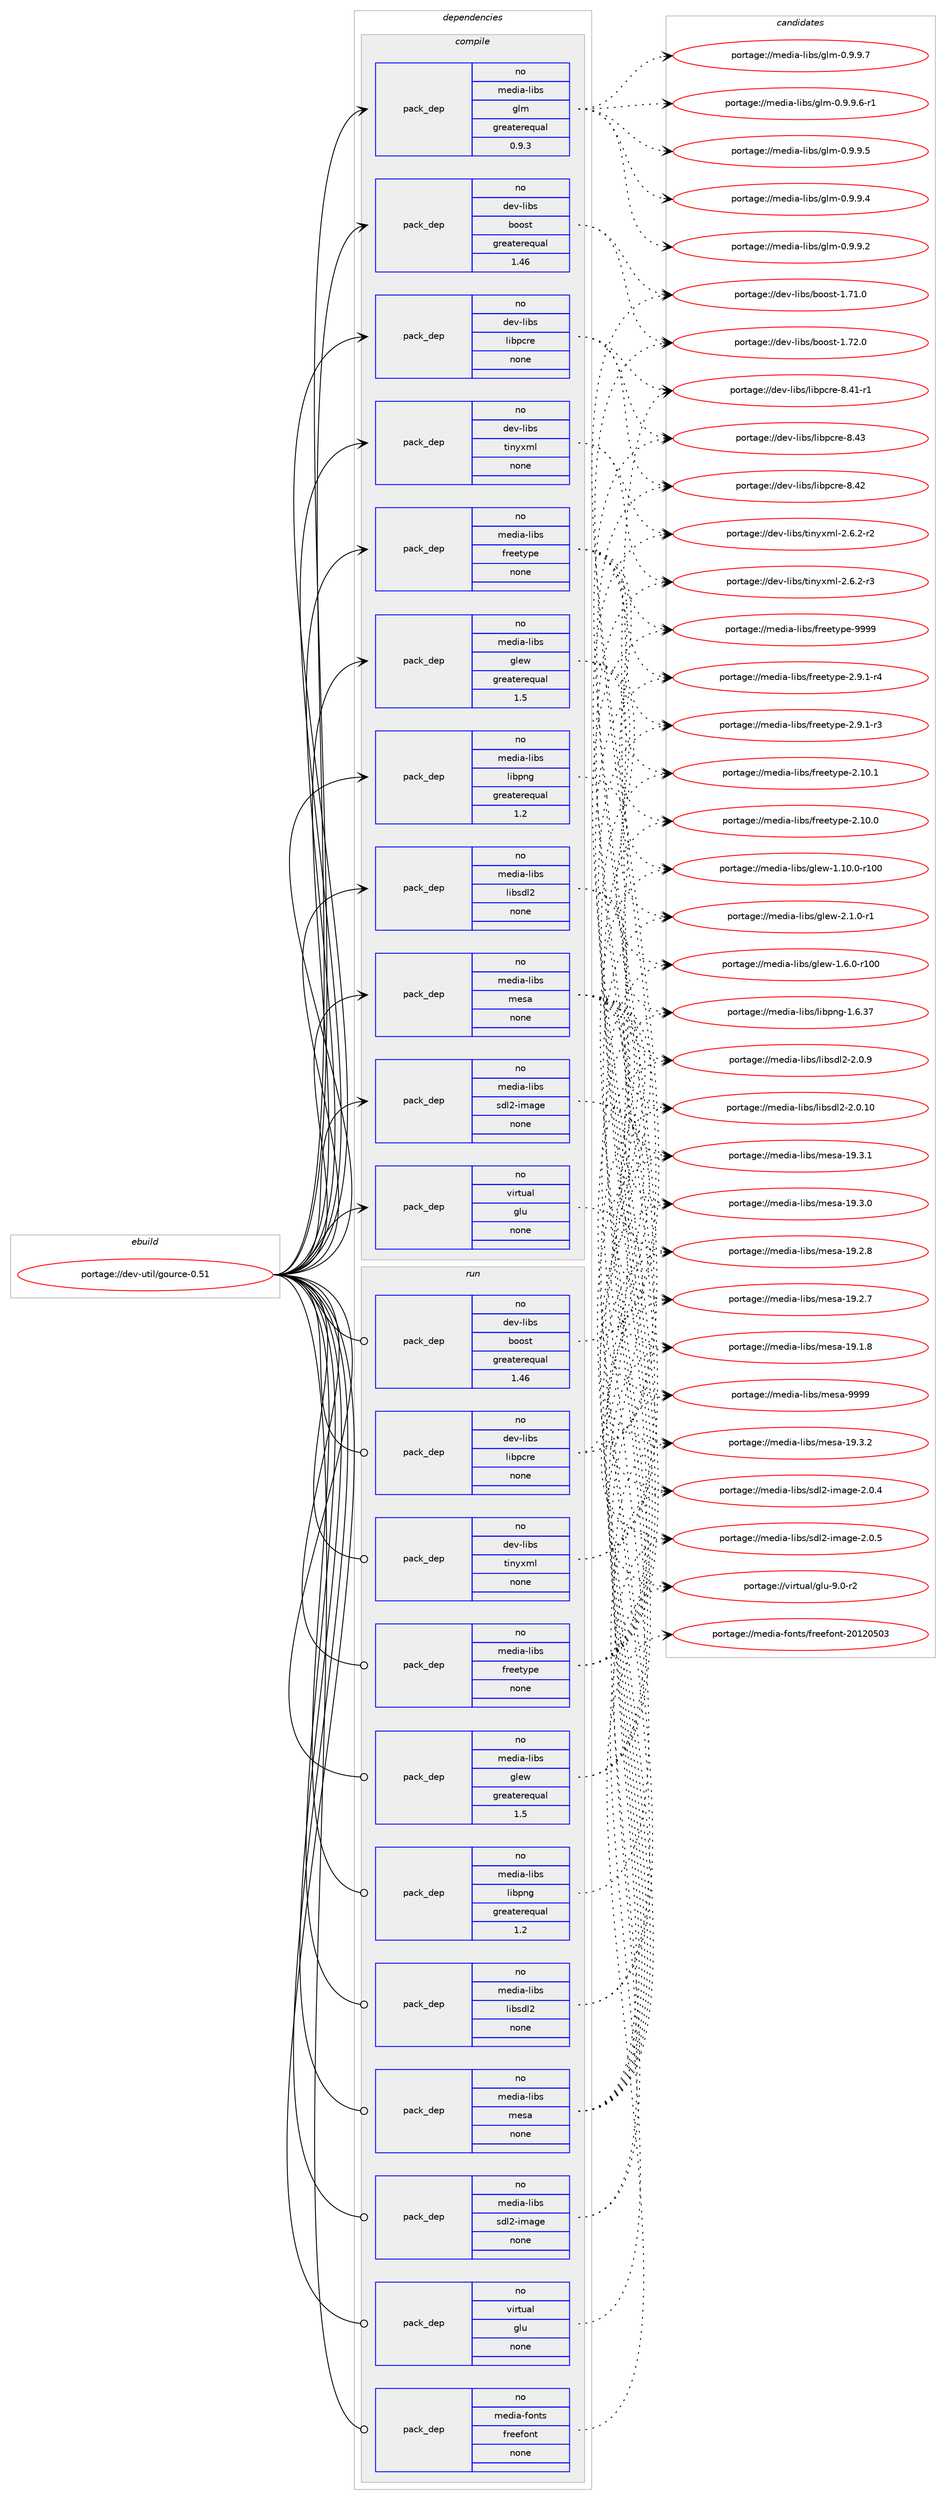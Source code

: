 digraph prolog {

# *************
# Graph options
# *************

newrank=true;
concentrate=true;
compound=true;
graph [rankdir=LR,fontname=Helvetica,fontsize=10,ranksep=1.5];#, ranksep=2.5, nodesep=0.2];
edge  [arrowhead=vee];
node  [fontname=Helvetica,fontsize=10];

# **********
# The ebuild
# **********

subgraph cluster_leftcol {
color=gray;
label=<<i>ebuild</i>>;
id [label="portage://dev-util/gource-0.51", color=red, width=4, href="../dev-util/gource-0.51.svg"];
}

# ****************
# The dependencies
# ****************

subgraph cluster_midcol {
color=gray;
label=<<i>dependencies</i>>;
subgraph cluster_compile {
fillcolor="#eeeeee";
style=filled;
label=<<i>compile</i>>;
subgraph pack234079 {
dependency301068 [label=<<TABLE BORDER="0" CELLBORDER="1" CELLSPACING="0" CELLPADDING="4" WIDTH="220"><TR><TD ROWSPAN="6" CELLPADDING="30">pack_dep</TD></TR><TR><TD WIDTH="110">no</TD></TR><TR><TD>dev-libs</TD></TR><TR><TD>boost</TD></TR><TR><TD>greaterequal</TD></TR><TR><TD>1.46</TD></TR></TABLE>>, shape=none, color=blue];
}
id:e -> dependency301068:w [weight=20,style="solid",arrowhead="vee"];
subgraph pack234080 {
dependency301069 [label=<<TABLE BORDER="0" CELLBORDER="1" CELLSPACING="0" CELLPADDING="4" WIDTH="220"><TR><TD ROWSPAN="6" CELLPADDING="30">pack_dep</TD></TR><TR><TD WIDTH="110">no</TD></TR><TR><TD>dev-libs</TD></TR><TR><TD>libpcre</TD></TR><TR><TD>none</TD></TR><TR><TD></TD></TR></TABLE>>, shape=none, color=blue];
}
id:e -> dependency301069:w [weight=20,style="solid",arrowhead="vee"];
subgraph pack234081 {
dependency301070 [label=<<TABLE BORDER="0" CELLBORDER="1" CELLSPACING="0" CELLPADDING="4" WIDTH="220"><TR><TD ROWSPAN="6" CELLPADDING="30">pack_dep</TD></TR><TR><TD WIDTH="110">no</TD></TR><TR><TD>dev-libs</TD></TR><TR><TD>tinyxml</TD></TR><TR><TD>none</TD></TR><TR><TD></TD></TR></TABLE>>, shape=none, color=blue];
}
id:e -> dependency301070:w [weight=20,style="solid",arrowhead="vee"];
subgraph pack234082 {
dependency301071 [label=<<TABLE BORDER="0" CELLBORDER="1" CELLSPACING="0" CELLPADDING="4" WIDTH="220"><TR><TD ROWSPAN="6" CELLPADDING="30">pack_dep</TD></TR><TR><TD WIDTH="110">no</TD></TR><TR><TD>media-libs</TD></TR><TR><TD>freetype</TD></TR><TR><TD>none</TD></TR><TR><TD></TD></TR></TABLE>>, shape=none, color=blue];
}
id:e -> dependency301071:w [weight=20,style="solid",arrowhead="vee"];
subgraph pack234083 {
dependency301072 [label=<<TABLE BORDER="0" CELLBORDER="1" CELLSPACING="0" CELLPADDING="4" WIDTH="220"><TR><TD ROWSPAN="6" CELLPADDING="30">pack_dep</TD></TR><TR><TD WIDTH="110">no</TD></TR><TR><TD>media-libs</TD></TR><TR><TD>glew</TD></TR><TR><TD>greaterequal</TD></TR><TR><TD>1.5</TD></TR></TABLE>>, shape=none, color=blue];
}
id:e -> dependency301072:w [weight=20,style="solid",arrowhead="vee"];
subgraph pack234084 {
dependency301073 [label=<<TABLE BORDER="0" CELLBORDER="1" CELLSPACING="0" CELLPADDING="4" WIDTH="220"><TR><TD ROWSPAN="6" CELLPADDING="30">pack_dep</TD></TR><TR><TD WIDTH="110">no</TD></TR><TR><TD>media-libs</TD></TR><TR><TD>glm</TD></TR><TR><TD>greaterequal</TD></TR><TR><TD>0.9.3</TD></TR></TABLE>>, shape=none, color=blue];
}
id:e -> dependency301073:w [weight=20,style="solid",arrowhead="vee"];
subgraph pack234085 {
dependency301074 [label=<<TABLE BORDER="0" CELLBORDER="1" CELLSPACING="0" CELLPADDING="4" WIDTH="220"><TR><TD ROWSPAN="6" CELLPADDING="30">pack_dep</TD></TR><TR><TD WIDTH="110">no</TD></TR><TR><TD>media-libs</TD></TR><TR><TD>libpng</TD></TR><TR><TD>greaterequal</TD></TR><TR><TD>1.2</TD></TR></TABLE>>, shape=none, color=blue];
}
id:e -> dependency301074:w [weight=20,style="solid",arrowhead="vee"];
subgraph pack234086 {
dependency301075 [label=<<TABLE BORDER="0" CELLBORDER="1" CELLSPACING="0" CELLPADDING="4" WIDTH="220"><TR><TD ROWSPAN="6" CELLPADDING="30">pack_dep</TD></TR><TR><TD WIDTH="110">no</TD></TR><TR><TD>media-libs</TD></TR><TR><TD>libsdl2</TD></TR><TR><TD>none</TD></TR><TR><TD></TD></TR></TABLE>>, shape=none, color=blue];
}
id:e -> dependency301075:w [weight=20,style="solid",arrowhead="vee"];
subgraph pack234087 {
dependency301076 [label=<<TABLE BORDER="0" CELLBORDER="1" CELLSPACING="0" CELLPADDING="4" WIDTH="220"><TR><TD ROWSPAN="6" CELLPADDING="30">pack_dep</TD></TR><TR><TD WIDTH="110">no</TD></TR><TR><TD>media-libs</TD></TR><TR><TD>mesa</TD></TR><TR><TD>none</TD></TR><TR><TD></TD></TR></TABLE>>, shape=none, color=blue];
}
id:e -> dependency301076:w [weight=20,style="solid",arrowhead="vee"];
subgraph pack234088 {
dependency301077 [label=<<TABLE BORDER="0" CELLBORDER="1" CELLSPACING="0" CELLPADDING="4" WIDTH="220"><TR><TD ROWSPAN="6" CELLPADDING="30">pack_dep</TD></TR><TR><TD WIDTH="110">no</TD></TR><TR><TD>media-libs</TD></TR><TR><TD>sdl2-image</TD></TR><TR><TD>none</TD></TR><TR><TD></TD></TR></TABLE>>, shape=none, color=blue];
}
id:e -> dependency301077:w [weight=20,style="solid",arrowhead="vee"];
subgraph pack234089 {
dependency301078 [label=<<TABLE BORDER="0" CELLBORDER="1" CELLSPACING="0" CELLPADDING="4" WIDTH="220"><TR><TD ROWSPAN="6" CELLPADDING="30">pack_dep</TD></TR><TR><TD WIDTH="110">no</TD></TR><TR><TD>virtual</TD></TR><TR><TD>glu</TD></TR><TR><TD>none</TD></TR><TR><TD></TD></TR></TABLE>>, shape=none, color=blue];
}
id:e -> dependency301078:w [weight=20,style="solid",arrowhead="vee"];
}
subgraph cluster_compileandrun {
fillcolor="#eeeeee";
style=filled;
label=<<i>compile and run</i>>;
}
subgraph cluster_run {
fillcolor="#eeeeee";
style=filled;
label=<<i>run</i>>;
subgraph pack234090 {
dependency301079 [label=<<TABLE BORDER="0" CELLBORDER="1" CELLSPACING="0" CELLPADDING="4" WIDTH="220"><TR><TD ROWSPAN="6" CELLPADDING="30">pack_dep</TD></TR><TR><TD WIDTH="110">no</TD></TR><TR><TD>dev-libs</TD></TR><TR><TD>boost</TD></TR><TR><TD>greaterequal</TD></TR><TR><TD>1.46</TD></TR></TABLE>>, shape=none, color=blue];
}
id:e -> dependency301079:w [weight=20,style="solid",arrowhead="odot"];
subgraph pack234091 {
dependency301080 [label=<<TABLE BORDER="0" CELLBORDER="1" CELLSPACING="0" CELLPADDING="4" WIDTH="220"><TR><TD ROWSPAN="6" CELLPADDING="30">pack_dep</TD></TR><TR><TD WIDTH="110">no</TD></TR><TR><TD>dev-libs</TD></TR><TR><TD>libpcre</TD></TR><TR><TD>none</TD></TR><TR><TD></TD></TR></TABLE>>, shape=none, color=blue];
}
id:e -> dependency301080:w [weight=20,style="solid",arrowhead="odot"];
subgraph pack234092 {
dependency301081 [label=<<TABLE BORDER="0" CELLBORDER="1" CELLSPACING="0" CELLPADDING="4" WIDTH="220"><TR><TD ROWSPAN="6" CELLPADDING="30">pack_dep</TD></TR><TR><TD WIDTH="110">no</TD></TR><TR><TD>dev-libs</TD></TR><TR><TD>tinyxml</TD></TR><TR><TD>none</TD></TR><TR><TD></TD></TR></TABLE>>, shape=none, color=blue];
}
id:e -> dependency301081:w [weight=20,style="solid",arrowhead="odot"];
subgraph pack234093 {
dependency301082 [label=<<TABLE BORDER="0" CELLBORDER="1" CELLSPACING="0" CELLPADDING="4" WIDTH="220"><TR><TD ROWSPAN="6" CELLPADDING="30">pack_dep</TD></TR><TR><TD WIDTH="110">no</TD></TR><TR><TD>media-fonts</TD></TR><TR><TD>freefont</TD></TR><TR><TD>none</TD></TR><TR><TD></TD></TR></TABLE>>, shape=none, color=blue];
}
id:e -> dependency301082:w [weight=20,style="solid",arrowhead="odot"];
subgraph pack234094 {
dependency301083 [label=<<TABLE BORDER="0" CELLBORDER="1" CELLSPACING="0" CELLPADDING="4" WIDTH="220"><TR><TD ROWSPAN="6" CELLPADDING="30">pack_dep</TD></TR><TR><TD WIDTH="110">no</TD></TR><TR><TD>media-libs</TD></TR><TR><TD>freetype</TD></TR><TR><TD>none</TD></TR><TR><TD></TD></TR></TABLE>>, shape=none, color=blue];
}
id:e -> dependency301083:w [weight=20,style="solid",arrowhead="odot"];
subgraph pack234095 {
dependency301084 [label=<<TABLE BORDER="0" CELLBORDER="1" CELLSPACING="0" CELLPADDING="4" WIDTH="220"><TR><TD ROWSPAN="6" CELLPADDING="30">pack_dep</TD></TR><TR><TD WIDTH="110">no</TD></TR><TR><TD>media-libs</TD></TR><TR><TD>glew</TD></TR><TR><TD>greaterequal</TD></TR><TR><TD>1.5</TD></TR></TABLE>>, shape=none, color=blue];
}
id:e -> dependency301084:w [weight=20,style="solid",arrowhead="odot"];
subgraph pack234096 {
dependency301085 [label=<<TABLE BORDER="0" CELLBORDER="1" CELLSPACING="0" CELLPADDING="4" WIDTH="220"><TR><TD ROWSPAN="6" CELLPADDING="30">pack_dep</TD></TR><TR><TD WIDTH="110">no</TD></TR><TR><TD>media-libs</TD></TR><TR><TD>libpng</TD></TR><TR><TD>greaterequal</TD></TR><TR><TD>1.2</TD></TR></TABLE>>, shape=none, color=blue];
}
id:e -> dependency301085:w [weight=20,style="solid",arrowhead="odot"];
subgraph pack234097 {
dependency301086 [label=<<TABLE BORDER="0" CELLBORDER="1" CELLSPACING="0" CELLPADDING="4" WIDTH="220"><TR><TD ROWSPAN="6" CELLPADDING="30">pack_dep</TD></TR><TR><TD WIDTH="110">no</TD></TR><TR><TD>media-libs</TD></TR><TR><TD>libsdl2</TD></TR><TR><TD>none</TD></TR><TR><TD></TD></TR></TABLE>>, shape=none, color=blue];
}
id:e -> dependency301086:w [weight=20,style="solid",arrowhead="odot"];
subgraph pack234098 {
dependency301087 [label=<<TABLE BORDER="0" CELLBORDER="1" CELLSPACING="0" CELLPADDING="4" WIDTH="220"><TR><TD ROWSPAN="6" CELLPADDING="30">pack_dep</TD></TR><TR><TD WIDTH="110">no</TD></TR><TR><TD>media-libs</TD></TR><TR><TD>mesa</TD></TR><TR><TD>none</TD></TR><TR><TD></TD></TR></TABLE>>, shape=none, color=blue];
}
id:e -> dependency301087:w [weight=20,style="solid",arrowhead="odot"];
subgraph pack234099 {
dependency301088 [label=<<TABLE BORDER="0" CELLBORDER="1" CELLSPACING="0" CELLPADDING="4" WIDTH="220"><TR><TD ROWSPAN="6" CELLPADDING="30">pack_dep</TD></TR><TR><TD WIDTH="110">no</TD></TR><TR><TD>media-libs</TD></TR><TR><TD>sdl2-image</TD></TR><TR><TD>none</TD></TR><TR><TD></TD></TR></TABLE>>, shape=none, color=blue];
}
id:e -> dependency301088:w [weight=20,style="solid",arrowhead="odot"];
subgraph pack234100 {
dependency301089 [label=<<TABLE BORDER="0" CELLBORDER="1" CELLSPACING="0" CELLPADDING="4" WIDTH="220"><TR><TD ROWSPAN="6" CELLPADDING="30">pack_dep</TD></TR><TR><TD WIDTH="110">no</TD></TR><TR><TD>virtual</TD></TR><TR><TD>glu</TD></TR><TR><TD>none</TD></TR><TR><TD></TD></TR></TABLE>>, shape=none, color=blue];
}
id:e -> dependency301089:w [weight=20,style="solid",arrowhead="odot"];
}
}

# **************
# The candidates
# **************

subgraph cluster_choices {
rank=same;
color=gray;
label=<<i>candidates</i>>;

subgraph choice234079 {
color=black;
nodesep=1;
choice1001011184510810598115479811111111511645494655504648 [label="portage://dev-libs/boost-1.72.0", color=red, width=4,href="../dev-libs/boost-1.72.0.svg"];
choice1001011184510810598115479811111111511645494655494648 [label="portage://dev-libs/boost-1.71.0", color=red, width=4,href="../dev-libs/boost-1.71.0.svg"];
dependency301068:e -> choice1001011184510810598115479811111111511645494655504648:w [style=dotted,weight="100"];
dependency301068:e -> choice1001011184510810598115479811111111511645494655494648:w [style=dotted,weight="100"];
}
subgraph choice234080 {
color=black;
nodesep=1;
choice10010111845108105981154710810598112991141014556465251 [label="portage://dev-libs/libpcre-8.43", color=red, width=4,href="../dev-libs/libpcre-8.43.svg"];
choice10010111845108105981154710810598112991141014556465250 [label="portage://dev-libs/libpcre-8.42", color=red, width=4,href="../dev-libs/libpcre-8.42.svg"];
choice100101118451081059811547108105981129911410145564652494511449 [label="portage://dev-libs/libpcre-8.41-r1", color=red, width=4,href="../dev-libs/libpcre-8.41-r1.svg"];
dependency301069:e -> choice10010111845108105981154710810598112991141014556465251:w [style=dotted,weight="100"];
dependency301069:e -> choice10010111845108105981154710810598112991141014556465250:w [style=dotted,weight="100"];
dependency301069:e -> choice100101118451081059811547108105981129911410145564652494511449:w [style=dotted,weight="100"];
}
subgraph choice234081 {
color=black;
nodesep=1;
choice1001011184510810598115471161051101211201091084550465446504511451 [label="portage://dev-libs/tinyxml-2.6.2-r3", color=red, width=4,href="../dev-libs/tinyxml-2.6.2-r3.svg"];
choice1001011184510810598115471161051101211201091084550465446504511450 [label="portage://dev-libs/tinyxml-2.6.2-r2", color=red, width=4,href="../dev-libs/tinyxml-2.6.2-r2.svg"];
dependency301070:e -> choice1001011184510810598115471161051101211201091084550465446504511451:w [style=dotted,weight="100"];
dependency301070:e -> choice1001011184510810598115471161051101211201091084550465446504511450:w [style=dotted,weight="100"];
}
subgraph choice234082 {
color=black;
nodesep=1;
choice109101100105974510810598115471021141011011161211121014557575757 [label="portage://media-libs/freetype-9999", color=red, width=4,href="../media-libs/freetype-9999.svg"];
choice109101100105974510810598115471021141011011161211121014550465746494511452 [label="portage://media-libs/freetype-2.9.1-r4", color=red, width=4,href="../media-libs/freetype-2.9.1-r4.svg"];
choice109101100105974510810598115471021141011011161211121014550465746494511451 [label="portage://media-libs/freetype-2.9.1-r3", color=red, width=4,href="../media-libs/freetype-2.9.1-r3.svg"];
choice1091011001059745108105981154710211410110111612111210145504649484649 [label="portage://media-libs/freetype-2.10.1", color=red, width=4,href="../media-libs/freetype-2.10.1.svg"];
choice1091011001059745108105981154710211410110111612111210145504649484648 [label="portage://media-libs/freetype-2.10.0", color=red, width=4,href="../media-libs/freetype-2.10.0.svg"];
dependency301071:e -> choice109101100105974510810598115471021141011011161211121014557575757:w [style=dotted,weight="100"];
dependency301071:e -> choice109101100105974510810598115471021141011011161211121014550465746494511452:w [style=dotted,weight="100"];
dependency301071:e -> choice109101100105974510810598115471021141011011161211121014550465746494511451:w [style=dotted,weight="100"];
dependency301071:e -> choice1091011001059745108105981154710211410110111612111210145504649484649:w [style=dotted,weight="100"];
dependency301071:e -> choice1091011001059745108105981154710211410110111612111210145504649484648:w [style=dotted,weight="100"];
}
subgraph choice234083 {
color=black;
nodesep=1;
choice109101100105974510810598115471031081011194550464946484511449 [label="portage://media-libs/glew-2.1.0-r1", color=red, width=4,href="../media-libs/glew-2.1.0-r1.svg"];
choice1091011001059745108105981154710310810111945494654464845114494848 [label="portage://media-libs/glew-1.6.0-r100", color=red, width=4,href="../media-libs/glew-1.6.0-r100.svg"];
choice109101100105974510810598115471031081011194549464948464845114494848 [label="portage://media-libs/glew-1.10.0-r100", color=red, width=4,href="../media-libs/glew-1.10.0-r100.svg"];
dependency301072:e -> choice109101100105974510810598115471031081011194550464946484511449:w [style=dotted,weight="100"];
dependency301072:e -> choice1091011001059745108105981154710310810111945494654464845114494848:w [style=dotted,weight="100"];
dependency301072:e -> choice109101100105974510810598115471031081011194549464948464845114494848:w [style=dotted,weight="100"];
}
subgraph choice234084 {
color=black;
nodesep=1;
choice109101100105974510810598115471031081094548465746574655 [label="portage://media-libs/glm-0.9.9.7", color=red, width=4,href="../media-libs/glm-0.9.9.7.svg"];
choice1091011001059745108105981154710310810945484657465746544511449 [label="portage://media-libs/glm-0.9.9.6-r1", color=red, width=4,href="../media-libs/glm-0.9.9.6-r1.svg"];
choice109101100105974510810598115471031081094548465746574653 [label="portage://media-libs/glm-0.9.9.5", color=red, width=4,href="../media-libs/glm-0.9.9.5.svg"];
choice109101100105974510810598115471031081094548465746574652 [label="portage://media-libs/glm-0.9.9.4", color=red, width=4,href="../media-libs/glm-0.9.9.4.svg"];
choice109101100105974510810598115471031081094548465746574650 [label="portage://media-libs/glm-0.9.9.2", color=red, width=4,href="../media-libs/glm-0.9.9.2.svg"];
dependency301073:e -> choice109101100105974510810598115471031081094548465746574655:w [style=dotted,weight="100"];
dependency301073:e -> choice1091011001059745108105981154710310810945484657465746544511449:w [style=dotted,weight="100"];
dependency301073:e -> choice109101100105974510810598115471031081094548465746574653:w [style=dotted,weight="100"];
dependency301073:e -> choice109101100105974510810598115471031081094548465746574652:w [style=dotted,weight="100"];
dependency301073:e -> choice109101100105974510810598115471031081094548465746574650:w [style=dotted,weight="100"];
}
subgraph choice234085 {
color=black;
nodesep=1;
choice109101100105974510810598115471081059811211010345494654465155 [label="portage://media-libs/libpng-1.6.37", color=red, width=4,href="../media-libs/libpng-1.6.37.svg"];
dependency301074:e -> choice109101100105974510810598115471081059811211010345494654465155:w [style=dotted,weight="100"];
}
subgraph choice234086 {
color=black;
nodesep=1;
choice109101100105974510810598115471081059811510010850455046484657 [label="portage://media-libs/libsdl2-2.0.9", color=red, width=4,href="../media-libs/libsdl2-2.0.9.svg"];
choice10910110010597451081059811547108105981151001085045504648464948 [label="portage://media-libs/libsdl2-2.0.10", color=red, width=4,href="../media-libs/libsdl2-2.0.10.svg"];
dependency301075:e -> choice109101100105974510810598115471081059811510010850455046484657:w [style=dotted,weight="100"];
dependency301075:e -> choice10910110010597451081059811547108105981151001085045504648464948:w [style=dotted,weight="100"];
}
subgraph choice234087 {
color=black;
nodesep=1;
choice10910110010597451081059811547109101115974557575757 [label="portage://media-libs/mesa-9999", color=red, width=4,href="../media-libs/mesa-9999.svg"];
choice109101100105974510810598115471091011159745495746514650 [label="portage://media-libs/mesa-19.3.2", color=red, width=4,href="../media-libs/mesa-19.3.2.svg"];
choice109101100105974510810598115471091011159745495746514649 [label="portage://media-libs/mesa-19.3.1", color=red, width=4,href="../media-libs/mesa-19.3.1.svg"];
choice109101100105974510810598115471091011159745495746514648 [label="portage://media-libs/mesa-19.3.0", color=red, width=4,href="../media-libs/mesa-19.3.0.svg"];
choice109101100105974510810598115471091011159745495746504656 [label="portage://media-libs/mesa-19.2.8", color=red, width=4,href="../media-libs/mesa-19.2.8.svg"];
choice109101100105974510810598115471091011159745495746504655 [label="portage://media-libs/mesa-19.2.7", color=red, width=4,href="../media-libs/mesa-19.2.7.svg"];
choice109101100105974510810598115471091011159745495746494656 [label="portage://media-libs/mesa-19.1.8", color=red, width=4,href="../media-libs/mesa-19.1.8.svg"];
dependency301076:e -> choice10910110010597451081059811547109101115974557575757:w [style=dotted,weight="100"];
dependency301076:e -> choice109101100105974510810598115471091011159745495746514650:w [style=dotted,weight="100"];
dependency301076:e -> choice109101100105974510810598115471091011159745495746514649:w [style=dotted,weight="100"];
dependency301076:e -> choice109101100105974510810598115471091011159745495746514648:w [style=dotted,weight="100"];
dependency301076:e -> choice109101100105974510810598115471091011159745495746504656:w [style=dotted,weight="100"];
dependency301076:e -> choice109101100105974510810598115471091011159745495746504655:w [style=dotted,weight="100"];
dependency301076:e -> choice109101100105974510810598115471091011159745495746494656:w [style=dotted,weight="100"];
}
subgraph choice234088 {
color=black;
nodesep=1;
choice10910110010597451081059811547115100108504510510997103101455046484653 [label="portage://media-libs/sdl2-image-2.0.5", color=red, width=4,href="../media-libs/sdl2-image-2.0.5.svg"];
choice10910110010597451081059811547115100108504510510997103101455046484652 [label="portage://media-libs/sdl2-image-2.0.4", color=red, width=4,href="../media-libs/sdl2-image-2.0.4.svg"];
dependency301077:e -> choice10910110010597451081059811547115100108504510510997103101455046484653:w [style=dotted,weight="100"];
dependency301077:e -> choice10910110010597451081059811547115100108504510510997103101455046484652:w [style=dotted,weight="100"];
}
subgraph choice234089 {
color=black;
nodesep=1;
choice1181051141161179710847103108117455746484511450 [label="portage://virtual/glu-9.0-r2", color=red, width=4,href="../virtual/glu-9.0-r2.svg"];
dependency301078:e -> choice1181051141161179710847103108117455746484511450:w [style=dotted,weight="100"];
}
subgraph choice234090 {
color=black;
nodesep=1;
choice1001011184510810598115479811111111511645494655504648 [label="portage://dev-libs/boost-1.72.0", color=red, width=4,href="../dev-libs/boost-1.72.0.svg"];
choice1001011184510810598115479811111111511645494655494648 [label="portage://dev-libs/boost-1.71.0", color=red, width=4,href="../dev-libs/boost-1.71.0.svg"];
dependency301079:e -> choice1001011184510810598115479811111111511645494655504648:w [style=dotted,weight="100"];
dependency301079:e -> choice1001011184510810598115479811111111511645494655494648:w [style=dotted,weight="100"];
}
subgraph choice234091 {
color=black;
nodesep=1;
choice10010111845108105981154710810598112991141014556465251 [label="portage://dev-libs/libpcre-8.43", color=red, width=4,href="../dev-libs/libpcre-8.43.svg"];
choice10010111845108105981154710810598112991141014556465250 [label="portage://dev-libs/libpcre-8.42", color=red, width=4,href="../dev-libs/libpcre-8.42.svg"];
choice100101118451081059811547108105981129911410145564652494511449 [label="portage://dev-libs/libpcre-8.41-r1", color=red, width=4,href="../dev-libs/libpcre-8.41-r1.svg"];
dependency301080:e -> choice10010111845108105981154710810598112991141014556465251:w [style=dotted,weight="100"];
dependency301080:e -> choice10010111845108105981154710810598112991141014556465250:w [style=dotted,weight="100"];
dependency301080:e -> choice100101118451081059811547108105981129911410145564652494511449:w [style=dotted,weight="100"];
}
subgraph choice234092 {
color=black;
nodesep=1;
choice1001011184510810598115471161051101211201091084550465446504511451 [label="portage://dev-libs/tinyxml-2.6.2-r3", color=red, width=4,href="../dev-libs/tinyxml-2.6.2-r3.svg"];
choice1001011184510810598115471161051101211201091084550465446504511450 [label="portage://dev-libs/tinyxml-2.6.2-r2", color=red, width=4,href="../dev-libs/tinyxml-2.6.2-r2.svg"];
dependency301081:e -> choice1001011184510810598115471161051101211201091084550465446504511451:w [style=dotted,weight="100"];
dependency301081:e -> choice1001011184510810598115471161051101211201091084550465446504511450:w [style=dotted,weight="100"];
}
subgraph choice234093 {
color=black;
nodesep=1;
choice109101100105974510211111011611547102114101101102111110116455048495048534851 [label="portage://media-fonts/freefont-20120503", color=red, width=4,href="../media-fonts/freefont-20120503.svg"];
dependency301082:e -> choice109101100105974510211111011611547102114101101102111110116455048495048534851:w [style=dotted,weight="100"];
}
subgraph choice234094 {
color=black;
nodesep=1;
choice109101100105974510810598115471021141011011161211121014557575757 [label="portage://media-libs/freetype-9999", color=red, width=4,href="../media-libs/freetype-9999.svg"];
choice109101100105974510810598115471021141011011161211121014550465746494511452 [label="portage://media-libs/freetype-2.9.1-r4", color=red, width=4,href="../media-libs/freetype-2.9.1-r4.svg"];
choice109101100105974510810598115471021141011011161211121014550465746494511451 [label="portage://media-libs/freetype-2.9.1-r3", color=red, width=4,href="../media-libs/freetype-2.9.1-r3.svg"];
choice1091011001059745108105981154710211410110111612111210145504649484649 [label="portage://media-libs/freetype-2.10.1", color=red, width=4,href="../media-libs/freetype-2.10.1.svg"];
choice1091011001059745108105981154710211410110111612111210145504649484648 [label="portage://media-libs/freetype-2.10.0", color=red, width=4,href="../media-libs/freetype-2.10.0.svg"];
dependency301083:e -> choice109101100105974510810598115471021141011011161211121014557575757:w [style=dotted,weight="100"];
dependency301083:e -> choice109101100105974510810598115471021141011011161211121014550465746494511452:w [style=dotted,weight="100"];
dependency301083:e -> choice109101100105974510810598115471021141011011161211121014550465746494511451:w [style=dotted,weight="100"];
dependency301083:e -> choice1091011001059745108105981154710211410110111612111210145504649484649:w [style=dotted,weight="100"];
dependency301083:e -> choice1091011001059745108105981154710211410110111612111210145504649484648:w [style=dotted,weight="100"];
}
subgraph choice234095 {
color=black;
nodesep=1;
choice109101100105974510810598115471031081011194550464946484511449 [label="portage://media-libs/glew-2.1.0-r1", color=red, width=4,href="../media-libs/glew-2.1.0-r1.svg"];
choice1091011001059745108105981154710310810111945494654464845114494848 [label="portage://media-libs/glew-1.6.0-r100", color=red, width=4,href="../media-libs/glew-1.6.0-r100.svg"];
choice109101100105974510810598115471031081011194549464948464845114494848 [label="portage://media-libs/glew-1.10.0-r100", color=red, width=4,href="../media-libs/glew-1.10.0-r100.svg"];
dependency301084:e -> choice109101100105974510810598115471031081011194550464946484511449:w [style=dotted,weight="100"];
dependency301084:e -> choice1091011001059745108105981154710310810111945494654464845114494848:w [style=dotted,weight="100"];
dependency301084:e -> choice109101100105974510810598115471031081011194549464948464845114494848:w [style=dotted,weight="100"];
}
subgraph choice234096 {
color=black;
nodesep=1;
choice109101100105974510810598115471081059811211010345494654465155 [label="portage://media-libs/libpng-1.6.37", color=red, width=4,href="../media-libs/libpng-1.6.37.svg"];
dependency301085:e -> choice109101100105974510810598115471081059811211010345494654465155:w [style=dotted,weight="100"];
}
subgraph choice234097 {
color=black;
nodesep=1;
choice109101100105974510810598115471081059811510010850455046484657 [label="portage://media-libs/libsdl2-2.0.9", color=red, width=4,href="../media-libs/libsdl2-2.0.9.svg"];
choice10910110010597451081059811547108105981151001085045504648464948 [label="portage://media-libs/libsdl2-2.0.10", color=red, width=4,href="../media-libs/libsdl2-2.0.10.svg"];
dependency301086:e -> choice109101100105974510810598115471081059811510010850455046484657:w [style=dotted,weight="100"];
dependency301086:e -> choice10910110010597451081059811547108105981151001085045504648464948:w [style=dotted,weight="100"];
}
subgraph choice234098 {
color=black;
nodesep=1;
choice10910110010597451081059811547109101115974557575757 [label="portage://media-libs/mesa-9999", color=red, width=4,href="../media-libs/mesa-9999.svg"];
choice109101100105974510810598115471091011159745495746514650 [label="portage://media-libs/mesa-19.3.2", color=red, width=4,href="../media-libs/mesa-19.3.2.svg"];
choice109101100105974510810598115471091011159745495746514649 [label="portage://media-libs/mesa-19.3.1", color=red, width=4,href="../media-libs/mesa-19.3.1.svg"];
choice109101100105974510810598115471091011159745495746514648 [label="portage://media-libs/mesa-19.3.0", color=red, width=4,href="../media-libs/mesa-19.3.0.svg"];
choice109101100105974510810598115471091011159745495746504656 [label="portage://media-libs/mesa-19.2.8", color=red, width=4,href="../media-libs/mesa-19.2.8.svg"];
choice109101100105974510810598115471091011159745495746504655 [label="portage://media-libs/mesa-19.2.7", color=red, width=4,href="../media-libs/mesa-19.2.7.svg"];
choice109101100105974510810598115471091011159745495746494656 [label="portage://media-libs/mesa-19.1.8", color=red, width=4,href="../media-libs/mesa-19.1.8.svg"];
dependency301087:e -> choice10910110010597451081059811547109101115974557575757:w [style=dotted,weight="100"];
dependency301087:e -> choice109101100105974510810598115471091011159745495746514650:w [style=dotted,weight="100"];
dependency301087:e -> choice109101100105974510810598115471091011159745495746514649:w [style=dotted,weight="100"];
dependency301087:e -> choice109101100105974510810598115471091011159745495746514648:w [style=dotted,weight="100"];
dependency301087:e -> choice109101100105974510810598115471091011159745495746504656:w [style=dotted,weight="100"];
dependency301087:e -> choice109101100105974510810598115471091011159745495746504655:w [style=dotted,weight="100"];
dependency301087:e -> choice109101100105974510810598115471091011159745495746494656:w [style=dotted,weight="100"];
}
subgraph choice234099 {
color=black;
nodesep=1;
choice10910110010597451081059811547115100108504510510997103101455046484653 [label="portage://media-libs/sdl2-image-2.0.5", color=red, width=4,href="../media-libs/sdl2-image-2.0.5.svg"];
choice10910110010597451081059811547115100108504510510997103101455046484652 [label="portage://media-libs/sdl2-image-2.0.4", color=red, width=4,href="../media-libs/sdl2-image-2.0.4.svg"];
dependency301088:e -> choice10910110010597451081059811547115100108504510510997103101455046484653:w [style=dotted,weight="100"];
dependency301088:e -> choice10910110010597451081059811547115100108504510510997103101455046484652:w [style=dotted,weight="100"];
}
subgraph choice234100 {
color=black;
nodesep=1;
choice1181051141161179710847103108117455746484511450 [label="portage://virtual/glu-9.0-r2", color=red, width=4,href="../virtual/glu-9.0-r2.svg"];
dependency301089:e -> choice1181051141161179710847103108117455746484511450:w [style=dotted,weight="100"];
}
}

}
